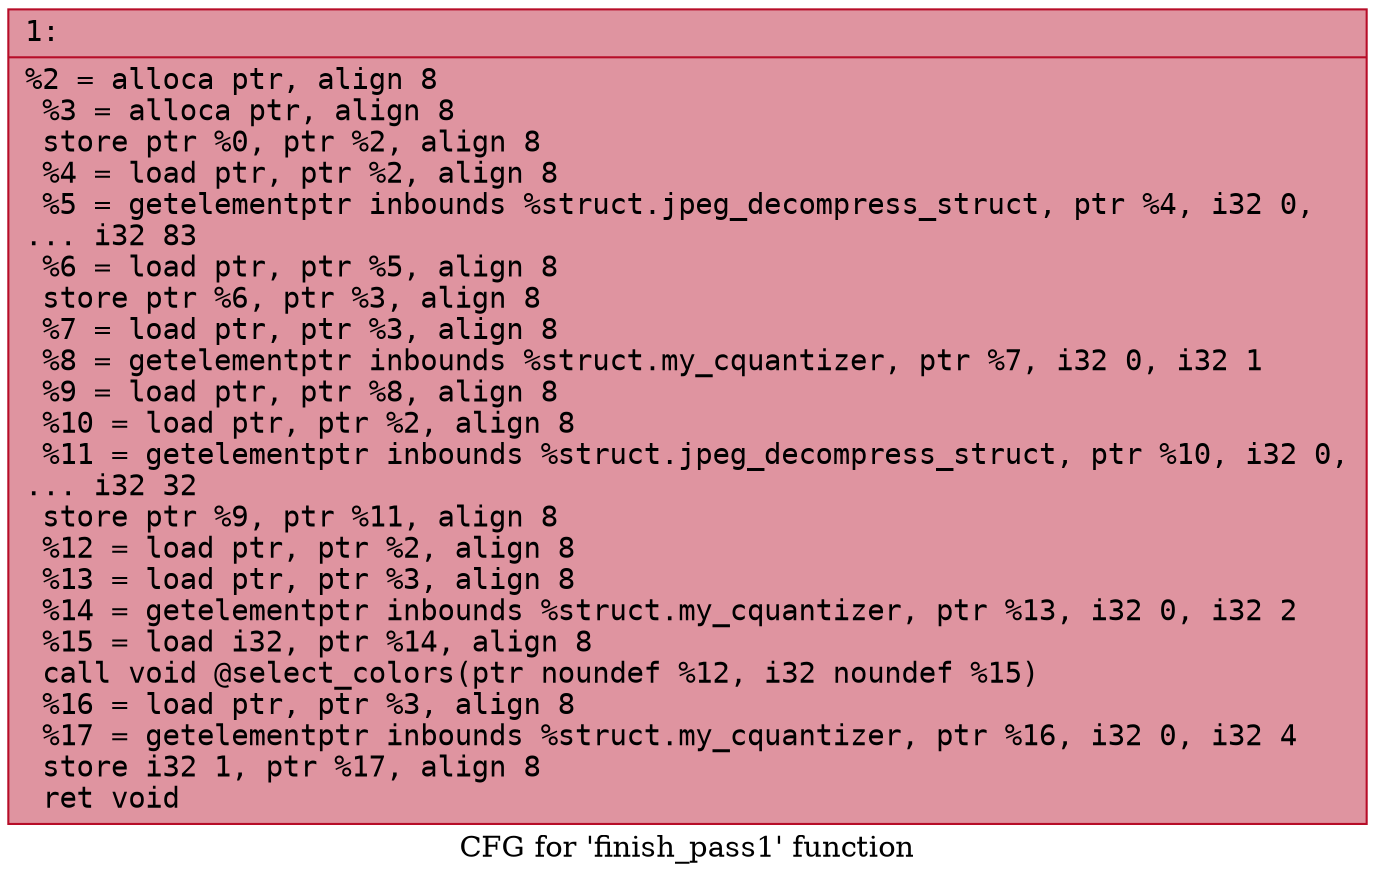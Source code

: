 digraph "CFG for 'finish_pass1' function" {
	label="CFG for 'finish_pass1' function";

	Node0x6000011f3750 [shape=record,color="#b70d28ff", style=filled, fillcolor="#b70d2870" fontname="Courier",label="{1:\l|  %2 = alloca ptr, align 8\l  %3 = alloca ptr, align 8\l  store ptr %0, ptr %2, align 8\l  %4 = load ptr, ptr %2, align 8\l  %5 = getelementptr inbounds %struct.jpeg_decompress_struct, ptr %4, i32 0,\l... i32 83\l  %6 = load ptr, ptr %5, align 8\l  store ptr %6, ptr %3, align 8\l  %7 = load ptr, ptr %3, align 8\l  %8 = getelementptr inbounds %struct.my_cquantizer, ptr %7, i32 0, i32 1\l  %9 = load ptr, ptr %8, align 8\l  %10 = load ptr, ptr %2, align 8\l  %11 = getelementptr inbounds %struct.jpeg_decompress_struct, ptr %10, i32 0,\l... i32 32\l  store ptr %9, ptr %11, align 8\l  %12 = load ptr, ptr %2, align 8\l  %13 = load ptr, ptr %3, align 8\l  %14 = getelementptr inbounds %struct.my_cquantizer, ptr %13, i32 0, i32 2\l  %15 = load i32, ptr %14, align 8\l  call void @select_colors(ptr noundef %12, i32 noundef %15)\l  %16 = load ptr, ptr %3, align 8\l  %17 = getelementptr inbounds %struct.my_cquantizer, ptr %16, i32 0, i32 4\l  store i32 1, ptr %17, align 8\l  ret void\l}"];
}
